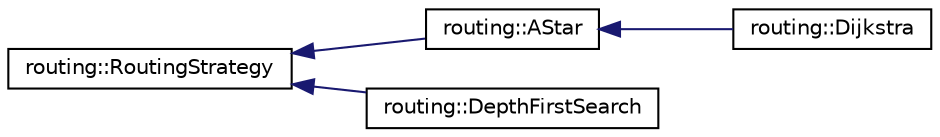 digraph "Graphical Class Hierarchy"
{
 // LATEX_PDF_SIZE
  edge [fontname="Helvetica",fontsize="10",labelfontname="Helvetica",labelfontsize="10"];
  node [fontname="Helvetica",fontsize="10",shape=record];
  rankdir="LR";
  Node0 [label="routing::RoutingStrategy",height=0.2,width=0.4,color="black", fillcolor="white", style="filled",URL="$classrouting_1_1RoutingStrategy.html",tooltip=" "];
  Node0 -> Node1 [dir="back",color="midnightblue",fontsize="10",style="solid",fontname="Helvetica"];
  Node1 [label="routing::AStar",height=0.2,width=0.4,color="black", fillcolor="white", style="filled",URL="$classrouting_1_1AStar.html",tooltip=" "];
  Node1 -> Node2 [dir="back",color="midnightblue",fontsize="10",style="solid",fontname="Helvetica"];
  Node2 [label="routing::Dijkstra",height=0.2,width=0.4,color="black", fillcolor="white", style="filled",URL="$classrouting_1_1Dijkstra.html",tooltip=" "];
  Node0 -> Node3 [dir="back",color="midnightblue",fontsize="10",style="solid",fontname="Helvetica"];
  Node3 [label="routing::DepthFirstSearch",height=0.2,width=0.4,color="black", fillcolor="white", style="filled",URL="$classrouting_1_1DepthFirstSearch.html",tooltip=" "];
}

